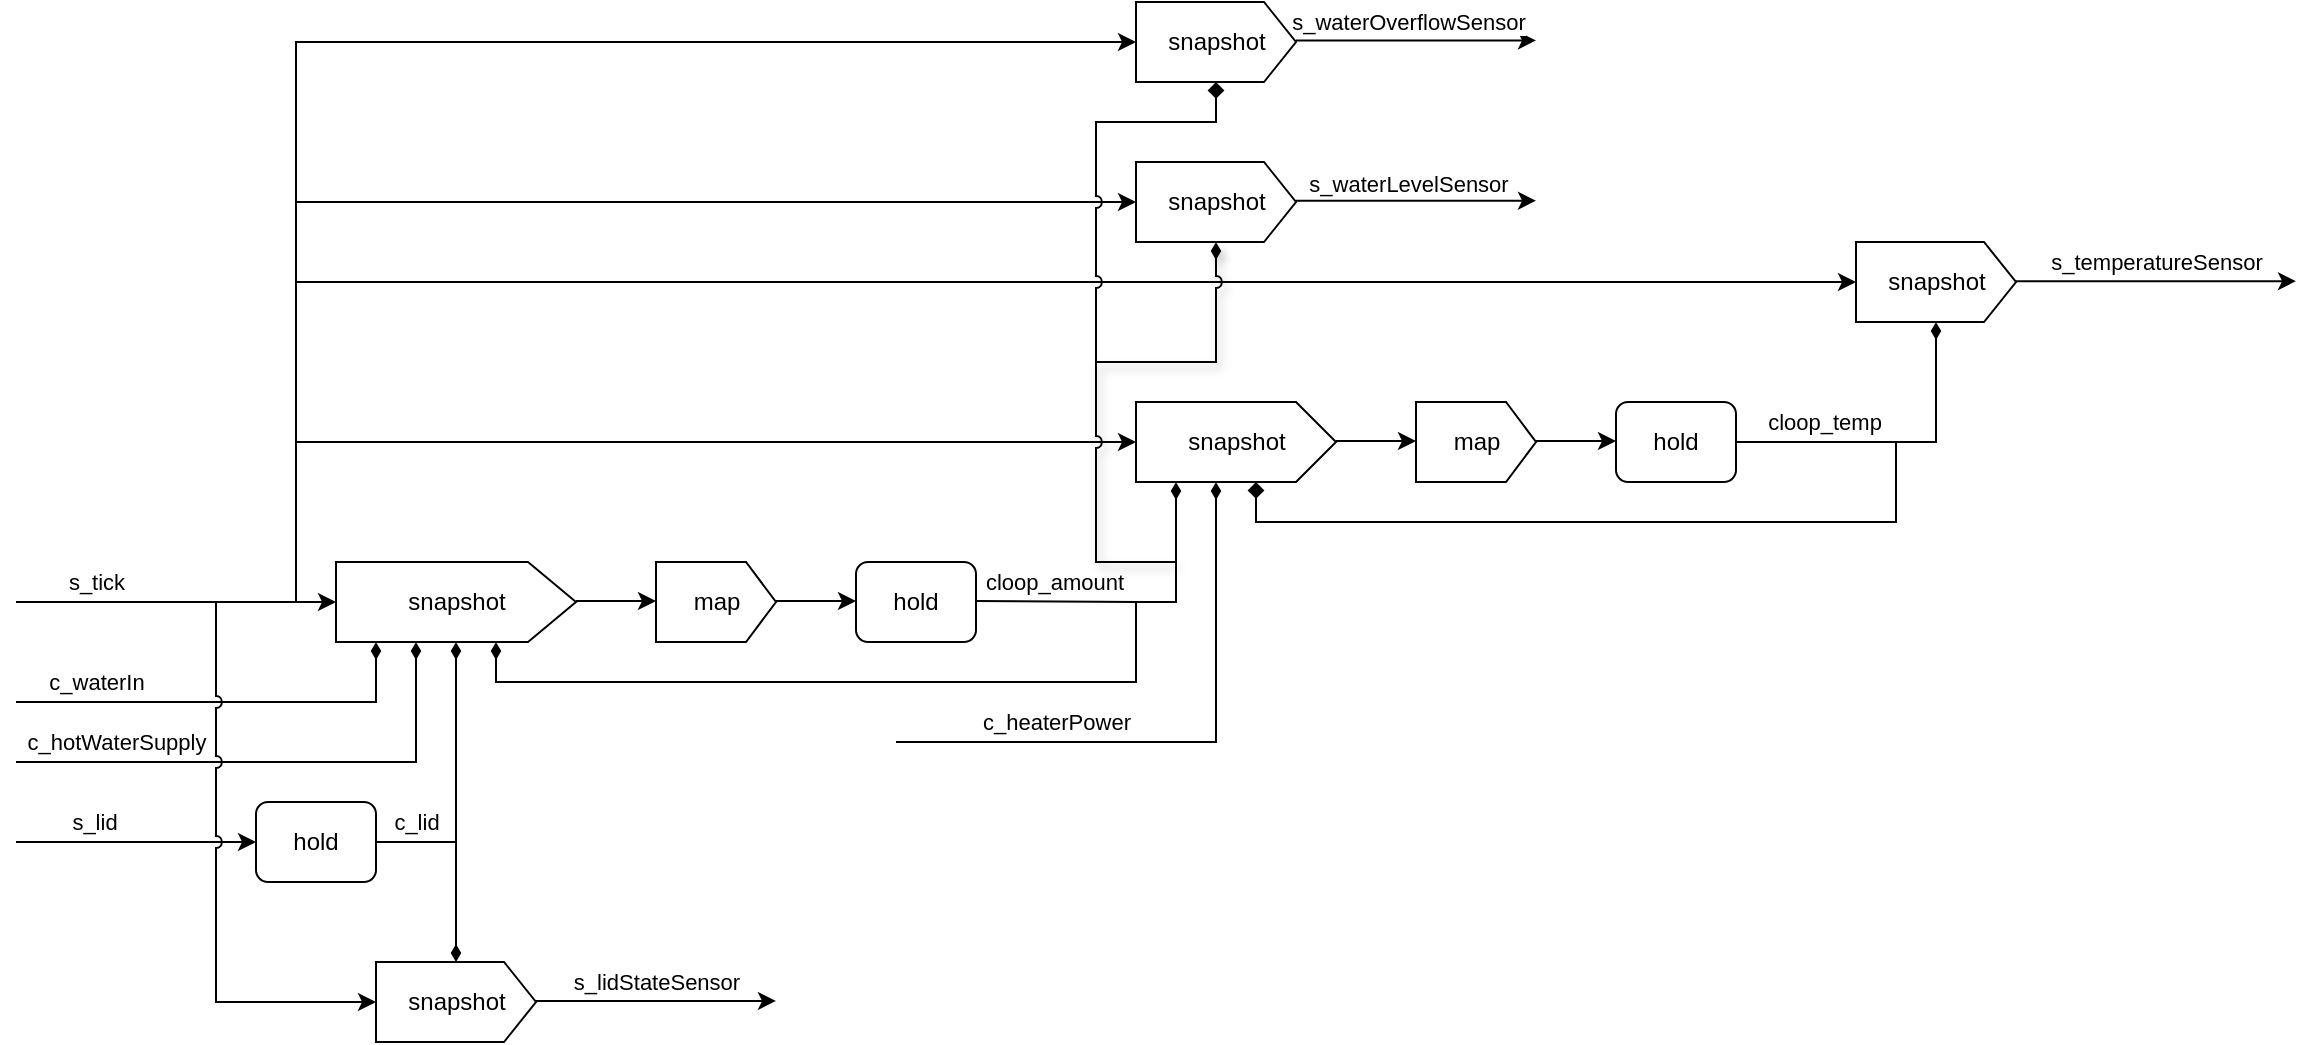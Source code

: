 <mxfile version="24.4.13" type="device">
  <diagram name="ページ1" id="k77hH-t1EX4poBVN0Gb5">
    <mxGraphModel dx="1451" dy="1469" grid="1" gridSize="10" guides="1" tooltips="1" connect="1" arrows="1" fold="1" page="1" pageScale="1" pageWidth="827" pageHeight="1169" math="0" shadow="0">
      <root>
        <mxCell id="0" />
        <mxCell id="1" parent="0" />
        <mxCell id="7GQVdREtzUYm5JAvJ8pU-1" value="" style="endArrow=diamondThin;html=1;rounded=0;endFill=1;" edge="1" parent="1">
          <mxGeometry width="50" height="50" relative="1" as="geometry">
            <mxPoint y="390" as="sourcePoint" />
            <mxPoint x="180" y="360" as="targetPoint" />
            <Array as="points">
              <mxPoint x="180" y="390" />
            </Array>
          </mxGeometry>
        </mxCell>
        <mxCell id="7GQVdREtzUYm5JAvJ8pU-6" value="c_waterIn" style="edgeLabel;html=1;align=center;verticalAlign=middle;resizable=0;points=[];" vertex="1" connectable="0" parent="7GQVdREtzUYm5JAvJ8pU-1">
          <mxGeometry x="0.06" y="3" relative="1" as="geometry">
            <mxPoint x="-72" y="-7" as="offset" />
          </mxGeometry>
        </mxCell>
        <mxCell id="7GQVdREtzUYm5JAvJ8pU-2" value="" style="endArrow=classic;html=1;rounded=0;" edge="1" parent="1">
          <mxGeometry width="50" height="50" relative="1" as="geometry">
            <mxPoint y="340" as="sourcePoint" />
            <mxPoint x="160" y="340" as="targetPoint" />
          </mxGeometry>
        </mxCell>
        <mxCell id="7GQVdREtzUYm5JAvJ8pU-7" value="s_tick" style="edgeLabel;html=1;align=center;verticalAlign=middle;resizable=0;points=[];" vertex="1" connectable="0" parent="7GQVdREtzUYm5JAvJ8pU-2">
          <mxGeometry x="-0.24" y="2" relative="1" as="geometry">
            <mxPoint x="-21" y="-8" as="offset" />
          </mxGeometry>
        </mxCell>
        <mxCell id="7GQVdREtzUYm5JAvJ8pU-3" value="" style="endArrow=diamondThin;html=1;rounded=0;endFill=1;" edge="1" parent="1">
          <mxGeometry width="50" height="50" relative="1" as="geometry">
            <mxPoint x="440" y="410" as="sourcePoint" />
            <mxPoint x="600" y="280" as="targetPoint" />
            <Array as="points">
              <mxPoint x="600" y="410" />
            </Array>
          </mxGeometry>
        </mxCell>
        <mxCell id="7GQVdREtzUYm5JAvJ8pU-8" value="c_heaterPower" style="edgeLabel;html=1;align=center;verticalAlign=middle;resizable=0;points=[];" vertex="1" connectable="0" parent="7GQVdREtzUYm5JAvJ8pU-3">
          <mxGeometry x="-0.19" y="3" relative="1" as="geometry">
            <mxPoint x="-38" y="-7" as="offset" />
          </mxGeometry>
        </mxCell>
        <mxCell id="7GQVdREtzUYm5JAvJ8pU-4" value="" style="endArrow=diamondThin;html=1;rounded=0;endFill=1;" edge="1" parent="1">
          <mxGeometry width="50" height="50" relative="1" as="geometry">
            <mxPoint y="420" as="sourcePoint" />
            <mxPoint x="200" y="360" as="targetPoint" />
            <Array as="points">
              <mxPoint x="200" y="420" />
            </Array>
          </mxGeometry>
        </mxCell>
        <mxCell id="7GQVdREtzUYm5JAvJ8pU-9" value="c_hotWaterSupply" style="edgeLabel;html=1;align=center;verticalAlign=middle;resizable=0;points=[];" vertex="1" connectable="0" parent="7GQVdREtzUYm5JAvJ8pU-4">
          <mxGeometry x="0.035" y="2" relative="1" as="geometry">
            <mxPoint x="-85" y="-8" as="offset" />
          </mxGeometry>
        </mxCell>
        <mxCell id="7GQVdREtzUYm5JAvJ8pU-5" value="" style="endArrow=classic;html=1;rounded=0;" edge="1" parent="1">
          <mxGeometry width="50" height="50" relative="1" as="geometry">
            <mxPoint y="460" as="sourcePoint" />
            <mxPoint x="120" y="460" as="targetPoint" />
          </mxGeometry>
        </mxCell>
        <mxCell id="7GQVdREtzUYm5JAvJ8pU-10" value="s_lid" style="edgeLabel;html=1;align=center;verticalAlign=middle;resizable=0;points=[];" vertex="1" connectable="0" parent="7GQVdREtzUYm5JAvJ8pU-5">
          <mxGeometry x="-0.165" y="-3" relative="1" as="geometry">
            <mxPoint x="-11" y="-13" as="offset" />
          </mxGeometry>
        </mxCell>
        <mxCell id="7GQVdREtzUYm5JAvJ8pU-11" value="hold" style="rounded=1;whiteSpace=wrap;html=1;" vertex="1" parent="1">
          <mxGeometry x="120" y="440" width="60" height="40" as="geometry" />
        </mxCell>
        <mxCell id="7GQVdREtzUYm5JAvJ8pU-13" value="" style="endArrow=diamondThin;html=1;rounded=0;endFill=1;" edge="1" parent="1">
          <mxGeometry width="50" height="50" relative="1" as="geometry">
            <mxPoint x="180" y="460" as="sourcePoint" />
            <mxPoint x="220" y="360" as="targetPoint" />
            <Array as="points">
              <mxPoint x="220" y="460" />
            </Array>
          </mxGeometry>
        </mxCell>
        <mxCell id="7GQVdREtzUYm5JAvJ8pU-14" value="c_lid" style="edgeLabel;html=1;align=center;verticalAlign=middle;resizable=0;points=[];" vertex="1" connectable="0" parent="7GQVdREtzUYm5JAvJ8pU-13">
          <mxGeometry x="0.06" y="3" relative="1" as="geometry">
            <mxPoint x="-17" y="24" as="offset" />
          </mxGeometry>
        </mxCell>
        <mxCell id="7GQVdREtzUYm5JAvJ8pU-20" value="&lt;span style=&quot;color: rgba(0, 0, 0, 0); font-family: monospace; font-size: 0px; text-align: start; background-color: rgb(27, 29, 30);&quot;&gt;%3CmxGraphModel%3E%3Croot%3E%3CmxCell%20id%3D%220%22%2F%3E%3CmxCell%20id%3D%221%22%20parent%3D%220%22%2F%3E%3CmxCell%20id%3D%222%22%20value%3D%22%22%20style%3D%22endArrow%3DdiamondThin%3Bhtml%3D1%3Brounded%3D0%3BendFill%3D1%3B%22%20edge%3D%221%22%20parent%3D%221%22%3E%3CmxGeometry%20width%3D%2250%22%20height%3D%2250%22%20relative%3D%221%22%20as%3D%22geometry%22%3E%3CmxPoint%20x%3D%22220%22%20y%3D%22439.5%22%20as%3D%22sourcePoint%22%2F%3E%3CmxPoint%20x%3D%22300%22%20y%3D%22440%22%20as%3D%22targetPoint%22%2F%3E%3C%2FmxGeometry%3E%3C%2FmxCell%3E%3CmxCell%20id%3D%223%22%20value%3D%22c_lid%22%20style%3D%22edgeLabel%3Bhtml%3D1%3Balign%3Dcenter%3BverticalAlign%3Dmiddle%3Bresizable%3D0%3Bpoints%3D%5B%5D%3B%22%20vertex%3D%221%22%20connectable%3D%220%22%20parent%3D%222%22%3E%3CmxGeometry%20x%3D%220.06%22%20y%3D%223%22%20relative%3D%221%22%20as%3D%22geometry%22%3E%3CmxPoint%20x%3D%22-4%22%20y%3D%22-7%22%20as%3D%22offset%22%2F%3E%3C%2FmxGeometry%3E%3C%2FmxCell%3E%3C%2Froot%3E%3C%2FmxGraphModel%3E&lt;/span&gt;" style="edgeLabel;html=1;align=center;verticalAlign=middle;resizable=0;points=[];" vertex="1" connectable="0" parent="7GQVdREtzUYm5JAvJ8pU-13">
          <mxGeometry x="0.615" y="-2" relative="1" as="geometry">
            <mxPoint as="offset" />
          </mxGeometry>
        </mxCell>
        <mxCell id="7GQVdREtzUYm5JAvJ8pU-15" value="snapshot" style="verticalLabelPosition=middle;verticalAlign=middle;html=1;shape=offPageConnector;rounded=0;size=0.2;direction=north;labelPosition=center;align=center;" vertex="1" parent="1">
          <mxGeometry x="160" y="320" width="120" height="40" as="geometry" />
        </mxCell>
        <mxCell id="7GQVdREtzUYm5JAvJ8pU-16" value="" style="endArrow=classic;html=1;rounded=0;" edge="1" parent="1">
          <mxGeometry width="50" height="50" relative="1" as="geometry">
            <mxPoint x="280" y="339.5" as="sourcePoint" />
            <mxPoint x="320" y="339.5" as="targetPoint" />
          </mxGeometry>
        </mxCell>
        <mxCell id="7GQVdREtzUYm5JAvJ8pU-17" value="map" style="verticalLabelPosition=middle;verticalAlign=middle;html=1;shape=offPageConnector;rounded=0;size=0.25;direction=north;labelPosition=center;align=center;" vertex="1" parent="1">
          <mxGeometry x="320" y="320" width="60" height="40" as="geometry" />
        </mxCell>
        <mxCell id="7GQVdREtzUYm5JAvJ8pU-18" value="hold" style="rounded=1;whiteSpace=wrap;html=1;" vertex="1" parent="1">
          <mxGeometry x="420" y="320" width="60" height="40" as="geometry" />
        </mxCell>
        <mxCell id="7GQVdREtzUYm5JAvJ8pU-19" value="" style="endArrow=classic;html=1;rounded=0;" edge="1" parent="1">
          <mxGeometry width="50" height="50" relative="1" as="geometry">
            <mxPoint x="380" y="339.5" as="sourcePoint" />
            <mxPoint x="420" y="339.5" as="targetPoint" />
          </mxGeometry>
        </mxCell>
        <mxCell id="7GQVdREtzUYm5JAvJ8pU-21" value="" style="endArrow=diamondThin;html=1;rounded=0;endFill=1;" edge="1" parent="1">
          <mxGeometry width="50" height="50" relative="1" as="geometry">
            <mxPoint x="480" y="339.5" as="sourcePoint" />
            <mxPoint x="240" y="360" as="targetPoint" />
            <Array as="points">
              <mxPoint x="560" y="340" />
              <mxPoint x="560" y="380" />
              <mxPoint x="240" y="380" />
            </Array>
          </mxGeometry>
        </mxCell>
        <mxCell id="7GQVdREtzUYm5JAvJ8pU-22" value="cloop_amount" style="edgeLabel;html=1;align=center;verticalAlign=middle;resizable=0;points=[];" vertex="1" connectable="0" parent="7GQVdREtzUYm5JAvJ8pU-21">
          <mxGeometry x="0.06" y="3" relative="1" as="geometry">
            <mxPoint x="83" y="-53" as="offset" />
          </mxGeometry>
        </mxCell>
        <mxCell id="7GQVdREtzUYm5JAvJ8pU-23" value="&lt;span style=&quot;color: rgba(0, 0, 0, 0); font-family: monospace; font-size: 0px; text-align: start; background-color: rgb(27, 29, 30);&quot;&gt;%3CmxGraphModel%3E%3Croot%3E%3CmxCell%20id%3D%220%22%2F%3E%3CmxCell%20id%3D%221%22%20parent%3D%220%22%2F%3E%3CmxCell%20id%3D%222%22%20value%3D%22%22%20style%3D%22endArrow%3DdiamondThin%3Bhtml%3D1%3Brounded%3D0%3BendFill%3D1%3B%22%20edge%3D%221%22%20parent%3D%221%22%3E%3CmxGeometry%20width%3D%2250%22%20height%3D%2250%22%20relative%3D%221%22%20as%3D%22geometry%22%3E%3CmxPoint%20x%3D%22220%22%20y%3D%22439.5%22%20as%3D%22sourcePoint%22%2F%3E%3CmxPoint%20x%3D%22300%22%20y%3D%22440%22%20as%3D%22targetPoint%22%2F%3E%3C%2FmxGeometry%3E%3C%2FmxCell%3E%3CmxCell%20id%3D%223%22%20value%3D%22c_lid%22%20style%3D%22edgeLabel%3Bhtml%3D1%3Balign%3Dcenter%3BverticalAlign%3Dmiddle%3Bresizable%3D0%3Bpoints%3D%5B%5D%3B%22%20vertex%3D%221%22%20connectable%3D%220%22%20parent%3D%222%22%3E%3CmxGeometry%20x%3D%220.06%22%20y%3D%223%22%20relative%3D%221%22%20as%3D%22geometry%22%3E%3CmxPoint%20x%3D%22-4%22%20y%3D%22-7%22%20as%3D%22offset%22%2F%3E%3C%2FmxGeometry%3E%3C%2FmxCell%3E%3C%2Froot%3E%3C%2FmxGraphModel%3E&lt;/span&gt;" style="edgeLabel;html=1;align=center;verticalAlign=middle;resizable=0;points=[];" vertex="1" connectable="0" parent="7GQVdREtzUYm5JAvJ8pU-21">
          <mxGeometry x="0.615" y="-2" relative="1" as="geometry">
            <mxPoint as="offset" />
          </mxGeometry>
        </mxCell>
        <mxCell id="7GQVdREtzUYm5JAvJ8pU-25" value="snapshot" style="verticalLabelPosition=middle;verticalAlign=middle;html=1;shape=offPageConnector;rounded=0;size=0.2;direction=north;labelPosition=center;align=center;" vertex="1" parent="1">
          <mxGeometry x="560" y="240" width="100" height="40" as="geometry" />
        </mxCell>
        <mxCell id="7GQVdREtzUYm5JAvJ8pU-26" value="" style="endArrow=classic;html=1;rounded=0;" edge="1" parent="1">
          <mxGeometry width="50" height="50" relative="1" as="geometry">
            <mxPoint x="140" y="340" as="sourcePoint" />
            <mxPoint x="560" y="260" as="targetPoint" />
            <Array as="points">
              <mxPoint x="140" y="260" />
            </Array>
          </mxGeometry>
        </mxCell>
        <mxCell id="7GQVdREtzUYm5JAvJ8pU-27" value="" style="endArrow=diamondThin;html=1;rounded=0;endFill=1;" edge="1" parent="1">
          <mxGeometry width="50" height="50" relative="1" as="geometry">
            <mxPoint x="560" y="340" as="sourcePoint" />
            <mxPoint x="580" y="280" as="targetPoint" />
            <Array as="points">
              <mxPoint x="580" y="340" />
            </Array>
          </mxGeometry>
        </mxCell>
        <mxCell id="7GQVdREtzUYm5JAvJ8pU-28" value="" style="endArrow=classic;html=1;rounded=0;" edge="1" parent="1">
          <mxGeometry width="50" height="50" relative="1" as="geometry">
            <mxPoint x="660" y="259.5" as="sourcePoint" />
            <mxPoint x="700" y="259.5" as="targetPoint" />
          </mxGeometry>
        </mxCell>
        <mxCell id="7GQVdREtzUYm5JAvJ8pU-29" value="map" style="verticalLabelPosition=middle;verticalAlign=middle;html=1;shape=offPageConnector;rounded=0;size=0.25;direction=north;labelPosition=center;align=center;" vertex="1" parent="1">
          <mxGeometry x="700" y="240" width="60" height="40" as="geometry" />
        </mxCell>
        <mxCell id="7GQVdREtzUYm5JAvJ8pU-30" value="hold" style="rounded=1;whiteSpace=wrap;html=1;" vertex="1" parent="1">
          <mxGeometry x="800" y="240" width="60" height="40" as="geometry" />
        </mxCell>
        <mxCell id="7GQVdREtzUYm5JAvJ8pU-31" value="" style="endArrow=classic;html=1;rounded=0;" edge="1" parent="1">
          <mxGeometry width="50" height="50" relative="1" as="geometry">
            <mxPoint x="760" y="259.5" as="sourcePoint" />
            <mxPoint x="800" y="259.5" as="targetPoint" />
          </mxGeometry>
        </mxCell>
        <mxCell id="7GQVdREtzUYm5JAvJ8pU-32" value="" style="endArrow=diamond;html=1;rounded=0;endFill=1;" edge="1" parent="1">
          <mxGeometry width="50" height="50" relative="1" as="geometry">
            <mxPoint x="860" y="260" as="sourcePoint" />
            <mxPoint x="620" y="280" as="targetPoint" />
            <Array as="points">
              <mxPoint x="940" y="260" />
              <mxPoint x="940" y="300" />
              <mxPoint x="620" y="300" />
            </Array>
          </mxGeometry>
        </mxCell>
        <mxCell id="7GQVdREtzUYm5JAvJ8pU-33" value="cloop_temp" style="edgeLabel;html=1;align=center;verticalAlign=middle;resizable=0;points=[];" vertex="1" connectable="0" parent="7GQVdREtzUYm5JAvJ8pU-32">
          <mxGeometry x="-0.888" y="-2" relative="1" as="geometry">
            <mxPoint x="18" y="-12" as="offset" />
          </mxGeometry>
        </mxCell>
        <mxCell id="7GQVdREtzUYm5JAvJ8pU-34" value="snapshot" style="verticalLabelPosition=middle;verticalAlign=middle;html=1;shape=offPageConnector;rounded=0;size=0.2;direction=north;labelPosition=center;align=center;" vertex="1" parent="1">
          <mxGeometry x="920" y="160" width="80" height="40" as="geometry" />
        </mxCell>
        <mxCell id="7GQVdREtzUYm5JAvJ8pU-35" value="" style="endArrow=diamondThin;html=1;rounded=0;endFill=1;" edge="1" parent="1">
          <mxGeometry width="50" height="50" relative="1" as="geometry">
            <mxPoint x="940" y="260" as="sourcePoint" />
            <mxPoint x="960" y="200" as="targetPoint" />
            <Array as="points">
              <mxPoint x="960" y="260" />
            </Array>
          </mxGeometry>
        </mxCell>
        <mxCell id="7GQVdREtzUYm5JAvJ8pU-36" value="" style="endArrow=classic;html=1;rounded=0;" edge="1" parent="1">
          <mxGeometry width="50" height="50" relative="1" as="geometry">
            <mxPoint x="140" y="260" as="sourcePoint" />
            <mxPoint x="920" y="180" as="targetPoint" />
            <Array as="points">
              <mxPoint x="140" y="180" />
            </Array>
          </mxGeometry>
        </mxCell>
        <mxCell id="7GQVdREtzUYm5JAvJ8pU-37" value="" style="endArrow=classic;html=1;rounded=0;" edge="1" parent="1">
          <mxGeometry width="50" height="50" relative="1" as="geometry">
            <mxPoint x="1000" y="179.57" as="sourcePoint" />
            <mxPoint x="1140" y="179.57" as="targetPoint" />
          </mxGeometry>
        </mxCell>
        <mxCell id="7GQVdREtzUYm5JAvJ8pU-38" value="s_temperatureSensor" style="edgeLabel;html=1;align=center;verticalAlign=middle;resizable=0;points=[];" vertex="1" connectable="0" parent="7GQVdREtzUYm5JAvJ8pU-37">
          <mxGeometry x="0.224" y="2" relative="1" as="geometry">
            <mxPoint x="-16" y="-8" as="offset" />
          </mxGeometry>
        </mxCell>
        <mxCell id="7GQVdREtzUYm5JAvJ8pU-39" value="snapshot" style="verticalLabelPosition=middle;verticalAlign=middle;html=1;shape=offPageConnector;rounded=0;size=0.2;direction=north;labelPosition=center;align=center;" vertex="1" parent="1">
          <mxGeometry x="560" y="120" width="80" height="40" as="geometry" />
        </mxCell>
        <mxCell id="7GQVdREtzUYm5JAvJ8pU-40" value="" style="endArrow=diamondThin;html=1;rounded=0;endFill=1;shadow=1;jumpStyle=arc;" edge="1" parent="1">
          <mxGeometry width="50" height="50" relative="1" as="geometry">
            <mxPoint x="580" y="320" as="sourcePoint" />
            <mxPoint x="600" y="160" as="targetPoint" />
            <Array as="points">
              <mxPoint x="540" y="320" />
              <mxPoint x="540" y="220" />
              <mxPoint x="600" y="220" />
            </Array>
          </mxGeometry>
        </mxCell>
        <mxCell id="7GQVdREtzUYm5JAvJ8pU-41" value="" style="endArrow=classic;html=1;rounded=0;" edge="1" parent="1">
          <mxGeometry width="50" height="50" relative="1" as="geometry">
            <mxPoint x="140" y="180" as="sourcePoint" />
            <mxPoint x="560" y="140" as="targetPoint" />
            <Array as="points">
              <mxPoint x="140" y="140" />
            </Array>
          </mxGeometry>
        </mxCell>
        <mxCell id="7GQVdREtzUYm5JAvJ8pU-42" value="" style="endArrow=classic;html=1;rounded=0;" edge="1" parent="1">
          <mxGeometry width="50" height="50" relative="1" as="geometry">
            <mxPoint x="640" y="139.33" as="sourcePoint" />
            <mxPoint x="760" y="139.33" as="targetPoint" />
          </mxGeometry>
        </mxCell>
        <mxCell id="7GQVdREtzUYm5JAvJ8pU-43" value="s_waterLevelSensor" style="edgeLabel;html=1;align=center;verticalAlign=middle;resizable=0;points=[];" vertex="1" connectable="0" parent="7GQVdREtzUYm5JAvJ8pU-42">
          <mxGeometry x="-0.063" y="-6" relative="1" as="geometry">
            <mxPoint y="-15" as="offset" />
          </mxGeometry>
        </mxCell>
        <mxCell id="7GQVdREtzUYm5JAvJ8pU-44" value="snapshot" style="verticalLabelPosition=middle;verticalAlign=middle;html=1;shape=offPageConnector;rounded=0;size=0.2;direction=north;labelPosition=center;align=center;" vertex="1" parent="1">
          <mxGeometry x="560" y="40" width="80" height="40" as="geometry" />
        </mxCell>
        <mxCell id="7GQVdREtzUYm5JAvJ8pU-45" value="" style="endArrow=diamond;html=1;rounded=0;endFill=1;jumpStyle=arc;" edge="1" parent="1">
          <mxGeometry width="50" height="50" relative="1" as="geometry">
            <mxPoint x="540" y="220" as="sourcePoint" />
            <mxPoint x="600" y="80" as="targetPoint" />
            <Array as="points">
              <mxPoint x="540" y="100" />
              <mxPoint x="600" y="100" />
            </Array>
          </mxGeometry>
        </mxCell>
        <mxCell id="7GQVdREtzUYm5JAvJ8pU-46" value="" style="endArrow=classic;html=1;rounded=0;" edge="1" parent="1">
          <mxGeometry width="50" height="50" relative="1" as="geometry">
            <mxPoint x="140" y="140" as="sourcePoint" />
            <mxPoint x="560" y="60" as="targetPoint" />
            <Array as="points">
              <mxPoint x="140" y="60" />
            </Array>
          </mxGeometry>
        </mxCell>
        <mxCell id="7GQVdREtzUYm5JAvJ8pU-47" value="" style="endArrow=classic;html=1;rounded=0;" edge="1" parent="1">
          <mxGeometry width="50" height="50" relative="1" as="geometry">
            <mxPoint x="640" y="59.23" as="sourcePoint" />
            <mxPoint x="760" y="59.23" as="targetPoint" />
          </mxGeometry>
        </mxCell>
        <mxCell id="7GQVdREtzUYm5JAvJ8pU-48" value="s_waterOverflowSensor" style="edgeLabel;html=1;align=center;verticalAlign=middle;resizable=0;points=[];" vertex="1" connectable="0" parent="7GQVdREtzUYm5JAvJ8pU-47">
          <mxGeometry x="-0.063" y="-6" relative="1" as="geometry">
            <mxPoint y="-15" as="offset" />
          </mxGeometry>
        </mxCell>
        <mxCell id="7GQVdREtzUYm5JAvJ8pU-50" value="snapshot" style="verticalLabelPosition=middle;verticalAlign=middle;html=1;shape=offPageConnector;rounded=0;size=0.2;direction=north;labelPosition=center;align=center;" vertex="1" parent="1">
          <mxGeometry x="180" y="520" width="80" height="40" as="geometry" />
        </mxCell>
        <mxCell id="7GQVdREtzUYm5JAvJ8pU-51" value="" style="endArrow=diamondThin;html=1;rounded=0;endFill=1;" edge="1" parent="1">
          <mxGeometry width="50" height="50" relative="1" as="geometry">
            <mxPoint x="220" y="460" as="sourcePoint" />
            <mxPoint x="220" y="520" as="targetPoint" />
          </mxGeometry>
        </mxCell>
        <mxCell id="7GQVdREtzUYm5JAvJ8pU-52" value="" style="endArrow=classic;html=1;rounded=0;jumpStyle=arc;" edge="1" parent="1">
          <mxGeometry width="50" height="50" relative="1" as="geometry">
            <mxPoint x="100" y="340" as="sourcePoint" />
            <mxPoint x="180" y="540" as="targetPoint" />
            <Array as="points">
              <mxPoint x="100" y="540" />
            </Array>
          </mxGeometry>
        </mxCell>
        <mxCell id="7GQVdREtzUYm5JAvJ8pU-53" value="" style="endArrow=classic;html=1;rounded=0;" edge="1" parent="1">
          <mxGeometry width="50" height="50" relative="1" as="geometry">
            <mxPoint x="260" y="539.47" as="sourcePoint" />
            <mxPoint x="380" y="539.47" as="targetPoint" />
          </mxGeometry>
        </mxCell>
        <mxCell id="7GQVdREtzUYm5JAvJ8pU-54" value="s_lidStateSensor" style="edgeLabel;html=1;align=center;verticalAlign=middle;resizable=0;points=[];" vertex="1" connectable="0" parent="7GQVdREtzUYm5JAvJ8pU-53">
          <mxGeometry x="0.03" y="-2" relative="1" as="geometry">
            <mxPoint x="-2" y="-12" as="offset" />
          </mxGeometry>
        </mxCell>
      </root>
    </mxGraphModel>
  </diagram>
</mxfile>
